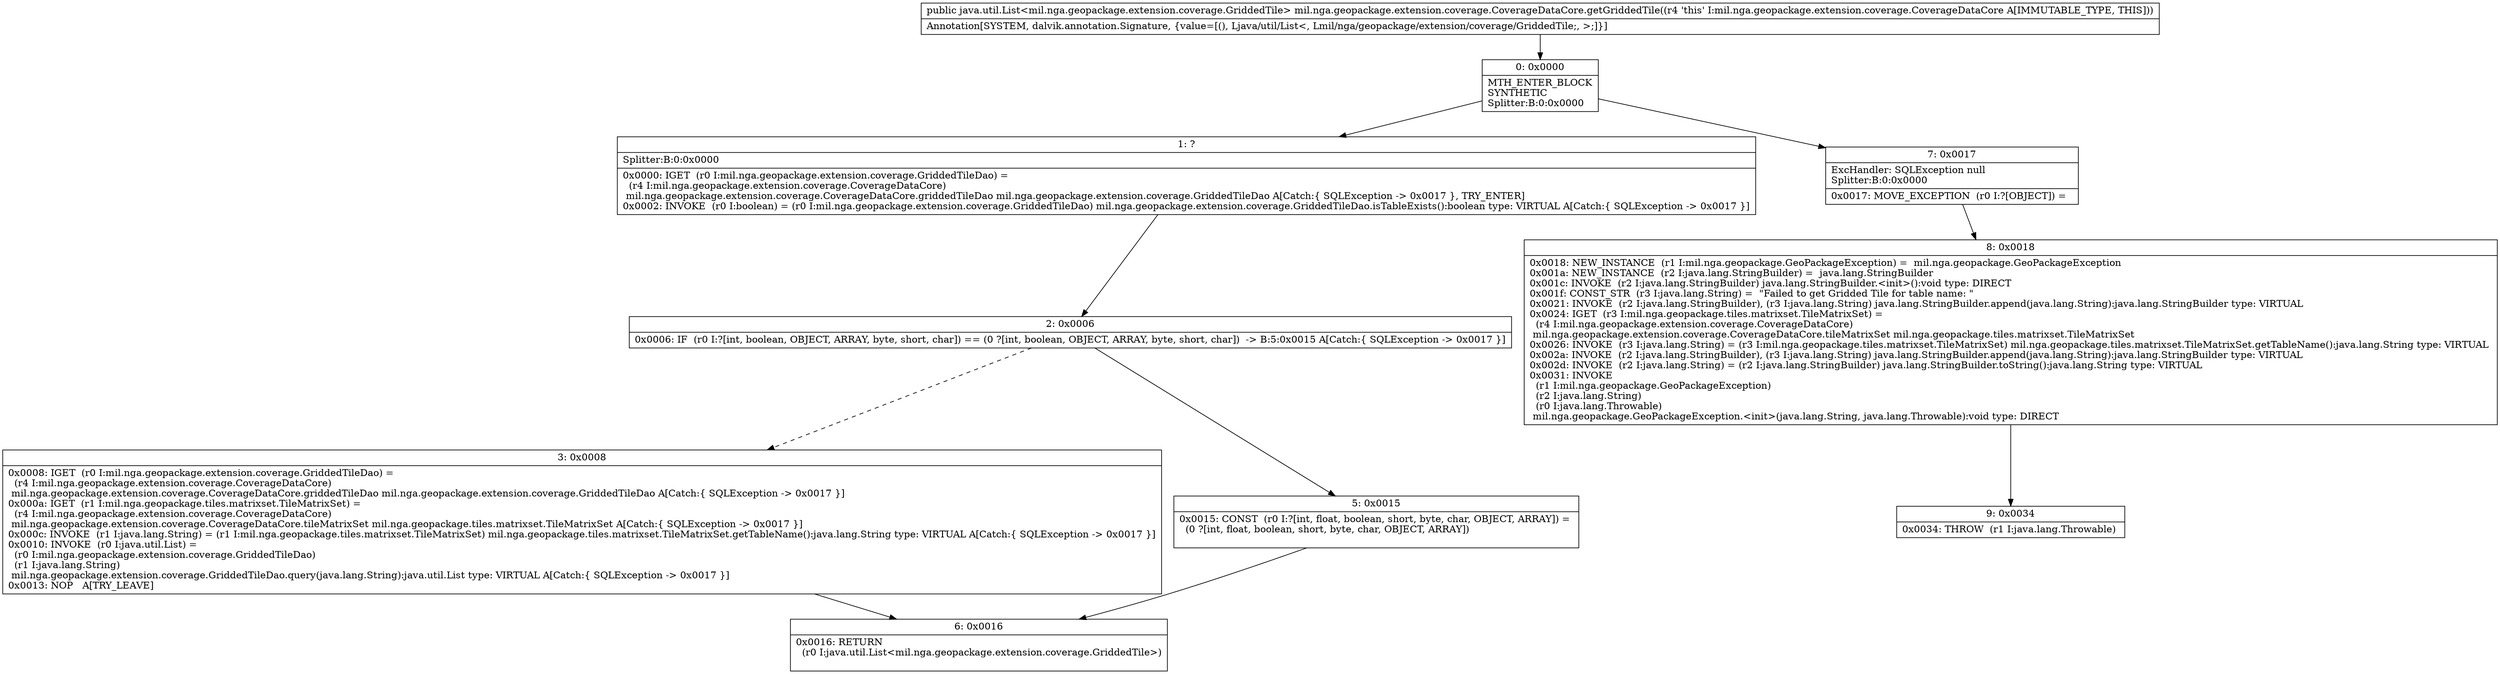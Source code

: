 digraph "CFG formil.nga.geopackage.extension.coverage.CoverageDataCore.getGriddedTile()Ljava\/util\/List;" {
Node_0 [shape=record,label="{0\:\ 0x0000|MTH_ENTER_BLOCK\lSYNTHETIC\lSplitter:B:0:0x0000\l}"];
Node_1 [shape=record,label="{1\:\ ?|Splitter:B:0:0x0000\l|0x0000: IGET  (r0 I:mil.nga.geopackage.extension.coverage.GriddedTileDao) = \l  (r4 I:mil.nga.geopackage.extension.coverage.CoverageDataCore)\l mil.nga.geopackage.extension.coverage.CoverageDataCore.griddedTileDao mil.nga.geopackage.extension.coverage.GriddedTileDao A[Catch:\{ SQLException \-\> 0x0017 \}, TRY_ENTER]\l0x0002: INVOKE  (r0 I:boolean) = (r0 I:mil.nga.geopackage.extension.coverage.GriddedTileDao) mil.nga.geopackage.extension.coverage.GriddedTileDao.isTableExists():boolean type: VIRTUAL A[Catch:\{ SQLException \-\> 0x0017 \}]\l}"];
Node_2 [shape=record,label="{2\:\ 0x0006|0x0006: IF  (r0 I:?[int, boolean, OBJECT, ARRAY, byte, short, char]) == (0 ?[int, boolean, OBJECT, ARRAY, byte, short, char])  \-\> B:5:0x0015 A[Catch:\{ SQLException \-\> 0x0017 \}]\l}"];
Node_3 [shape=record,label="{3\:\ 0x0008|0x0008: IGET  (r0 I:mil.nga.geopackage.extension.coverage.GriddedTileDao) = \l  (r4 I:mil.nga.geopackage.extension.coverage.CoverageDataCore)\l mil.nga.geopackage.extension.coverage.CoverageDataCore.griddedTileDao mil.nga.geopackage.extension.coverage.GriddedTileDao A[Catch:\{ SQLException \-\> 0x0017 \}]\l0x000a: IGET  (r1 I:mil.nga.geopackage.tiles.matrixset.TileMatrixSet) = \l  (r4 I:mil.nga.geopackage.extension.coverage.CoverageDataCore)\l mil.nga.geopackage.extension.coverage.CoverageDataCore.tileMatrixSet mil.nga.geopackage.tiles.matrixset.TileMatrixSet A[Catch:\{ SQLException \-\> 0x0017 \}]\l0x000c: INVOKE  (r1 I:java.lang.String) = (r1 I:mil.nga.geopackage.tiles.matrixset.TileMatrixSet) mil.nga.geopackage.tiles.matrixset.TileMatrixSet.getTableName():java.lang.String type: VIRTUAL A[Catch:\{ SQLException \-\> 0x0017 \}]\l0x0010: INVOKE  (r0 I:java.util.List) = \l  (r0 I:mil.nga.geopackage.extension.coverage.GriddedTileDao)\l  (r1 I:java.lang.String)\l mil.nga.geopackage.extension.coverage.GriddedTileDao.query(java.lang.String):java.util.List type: VIRTUAL A[Catch:\{ SQLException \-\> 0x0017 \}]\l0x0013: NOP   A[TRY_LEAVE]\l}"];
Node_5 [shape=record,label="{5\:\ 0x0015|0x0015: CONST  (r0 I:?[int, float, boolean, short, byte, char, OBJECT, ARRAY]) = \l  (0 ?[int, float, boolean, short, byte, char, OBJECT, ARRAY])\l \l}"];
Node_6 [shape=record,label="{6\:\ 0x0016|0x0016: RETURN  \l  (r0 I:java.util.List\<mil.nga.geopackage.extension.coverage.GriddedTile\>)\l \l}"];
Node_7 [shape=record,label="{7\:\ 0x0017|ExcHandler: SQLException null\lSplitter:B:0:0x0000\l|0x0017: MOVE_EXCEPTION  (r0 I:?[OBJECT]) =  \l}"];
Node_8 [shape=record,label="{8\:\ 0x0018|0x0018: NEW_INSTANCE  (r1 I:mil.nga.geopackage.GeoPackageException) =  mil.nga.geopackage.GeoPackageException \l0x001a: NEW_INSTANCE  (r2 I:java.lang.StringBuilder) =  java.lang.StringBuilder \l0x001c: INVOKE  (r2 I:java.lang.StringBuilder) java.lang.StringBuilder.\<init\>():void type: DIRECT \l0x001f: CONST_STR  (r3 I:java.lang.String) =  \"Failed to get Gridded Tile for table name: \" \l0x0021: INVOKE  (r2 I:java.lang.StringBuilder), (r3 I:java.lang.String) java.lang.StringBuilder.append(java.lang.String):java.lang.StringBuilder type: VIRTUAL \l0x0024: IGET  (r3 I:mil.nga.geopackage.tiles.matrixset.TileMatrixSet) = \l  (r4 I:mil.nga.geopackage.extension.coverage.CoverageDataCore)\l mil.nga.geopackage.extension.coverage.CoverageDataCore.tileMatrixSet mil.nga.geopackage.tiles.matrixset.TileMatrixSet \l0x0026: INVOKE  (r3 I:java.lang.String) = (r3 I:mil.nga.geopackage.tiles.matrixset.TileMatrixSet) mil.nga.geopackage.tiles.matrixset.TileMatrixSet.getTableName():java.lang.String type: VIRTUAL \l0x002a: INVOKE  (r2 I:java.lang.StringBuilder), (r3 I:java.lang.String) java.lang.StringBuilder.append(java.lang.String):java.lang.StringBuilder type: VIRTUAL \l0x002d: INVOKE  (r2 I:java.lang.String) = (r2 I:java.lang.StringBuilder) java.lang.StringBuilder.toString():java.lang.String type: VIRTUAL \l0x0031: INVOKE  \l  (r1 I:mil.nga.geopackage.GeoPackageException)\l  (r2 I:java.lang.String)\l  (r0 I:java.lang.Throwable)\l mil.nga.geopackage.GeoPackageException.\<init\>(java.lang.String, java.lang.Throwable):void type: DIRECT \l}"];
Node_9 [shape=record,label="{9\:\ 0x0034|0x0034: THROW  (r1 I:java.lang.Throwable) \l}"];
MethodNode[shape=record,label="{public java.util.List\<mil.nga.geopackage.extension.coverage.GriddedTile\> mil.nga.geopackage.extension.coverage.CoverageDataCore.getGriddedTile((r4 'this' I:mil.nga.geopackage.extension.coverage.CoverageDataCore A[IMMUTABLE_TYPE, THIS]))  | Annotation[SYSTEM, dalvik.annotation.Signature, \{value=[(), Ljava\/util\/List\<, Lmil\/nga\/geopackage\/extension\/coverage\/GriddedTile;, \>;]\}]\l}"];
MethodNode -> Node_0;
Node_0 -> Node_1;
Node_0 -> Node_7;
Node_1 -> Node_2;
Node_2 -> Node_3[style=dashed];
Node_2 -> Node_5;
Node_3 -> Node_6;
Node_5 -> Node_6;
Node_7 -> Node_8;
Node_8 -> Node_9;
}


